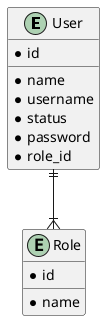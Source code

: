 @startuml Database

entity User {
  * id
  __
  * name
  * username
  * status
  * password
  * role_id
}

entity Role {
  * id
  __
  * name
}

User ||--|{ Role